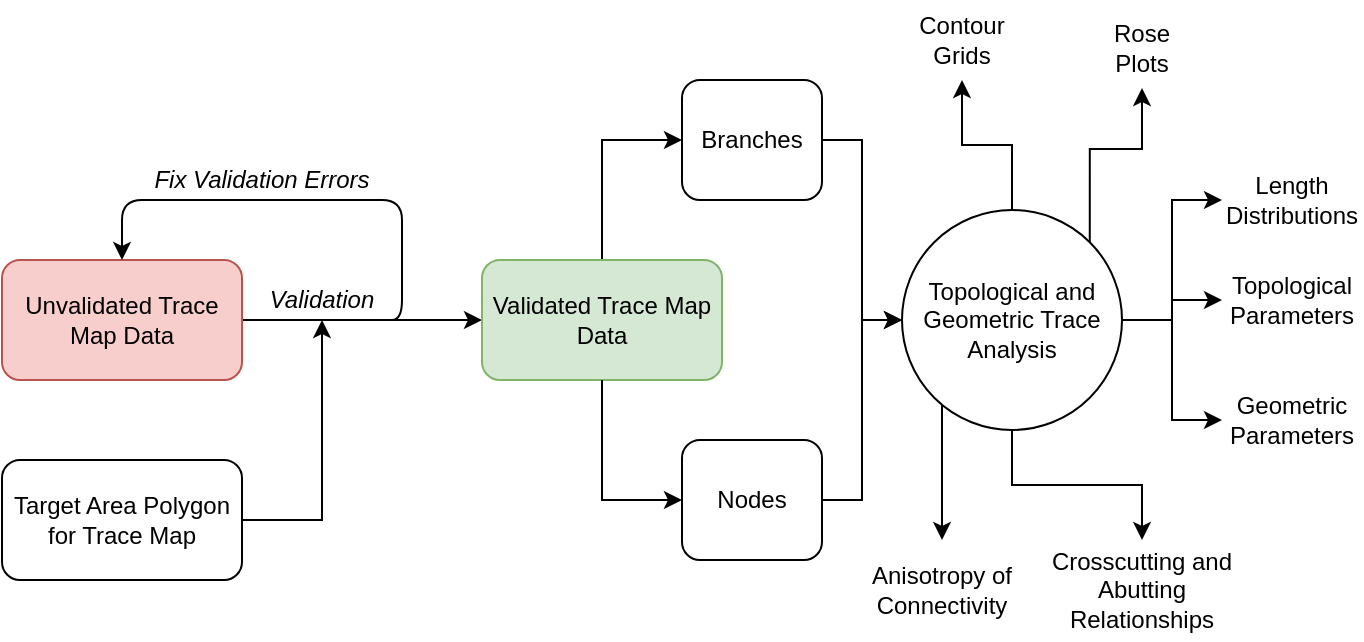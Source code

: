 <mxfile version="12.4.2" type="device" pages="1"><diagram id="nIUlXMM_WiyNYmYrhzPv" name="Page-1"><mxGraphModel dx="905" dy="672" grid="1" gridSize="10" guides="1" tooltips="1" connect="1" arrows="1" fold="1" page="1" pageScale="1" pageWidth="730" pageHeight="400" math="0" shadow="0"><root><mxCell id="0"/><mxCell id="1" parent="0"/><mxCell id="yRN4zD25fdFzJ-21RLvZ-4" style="edgeStyle=orthogonalEdgeStyle;rounded=0;orthogonalLoop=1;jettySize=auto;html=1;entryX=0;entryY=0.5;entryDx=0;entryDy=0;" edge="1" parent="1" source="yRN4zD25fdFzJ-21RLvZ-1" target="yRN4zD25fdFzJ-21RLvZ-2"><mxGeometry relative="1" as="geometry"/></mxCell><mxCell id="yRN4zD25fdFzJ-21RLvZ-1" value="Unvalidated Trace Map Data" style="rounded=1;whiteSpace=wrap;html=1;fillColor=#f8cecc;strokeColor=#b85450;" vertex="1" parent="1"><mxGeometry x="20" y="170" width="120" height="60" as="geometry"/></mxCell><mxCell id="yRN4zD25fdFzJ-21RLvZ-10" style="edgeStyle=orthogonalEdgeStyle;rounded=0;orthogonalLoop=1;jettySize=auto;html=1;" edge="1" parent="1" source="yRN4zD25fdFzJ-21RLvZ-2" target="yRN4zD25fdFzJ-21RLvZ-9"><mxGeometry relative="1" as="geometry"><Array as="points"><mxPoint x="320" y="110"/></Array></mxGeometry></mxCell><mxCell id="yRN4zD25fdFzJ-21RLvZ-2" value="Validated Trace Map Data" style="rounded=1;whiteSpace=wrap;html=1;fillColor=#d5e8d4;strokeColor=#82b366;" vertex="1" parent="1"><mxGeometry x="260" y="170" width="120" height="60" as="geometry"/></mxCell><mxCell id="yRN4zD25fdFzJ-21RLvZ-12" style="edgeStyle=orthogonalEdgeStyle;rounded=0;orthogonalLoop=1;jettySize=auto;html=1;" edge="1" parent="1" source="yRN4zD25fdFzJ-21RLvZ-3" target="yRN4zD25fdFzJ-21RLvZ-5"><mxGeometry relative="1" as="geometry"/></mxCell><mxCell id="yRN4zD25fdFzJ-21RLvZ-3" value="Target Area Polygon for Trace Map" style="rounded=1;whiteSpace=wrap;html=1;" vertex="1" parent="1"><mxGeometry x="20" y="270" width="120" height="60" as="geometry"/></mxCell><mxCell id="yRN4zD25fdFzJ-21RLvZ-5" value="Validation" style="text;html=1;strokeColor=none;fillColor=none;align=center;verticalAlign=middle;whiteSpace=wrap;rounded=0;fontStyle=2" vertex="1" parent="1"><mxGeometry x="160" y="180" width="40" height="20" as="geometry"/></mxCell><mxCell id="yRN4zD25fdFzJ-21RLvZ-7" value="" style="endArrow=classic;html=1;entryX=0.5;entryY=0;entryDx=0;entryDy=0;" edge="1" parent="1" target="yRN4zD25fdFzJ-21RLvZ-1"><mxGeometry width="50" height="50" relative="1" as="geometry"><mxPoint x="220" y="200" as="sourcePoint"/><mxPoint x="100" y="140" as="targetPoint"/><Array as="points"><mxPoint x="200" y="200"/><mxPoint x="220" y="200"/><mxPoint x="220" y="140"/><mxPoint x="80" y="140"/></Array></mxGeometry></mxCell><mxCell id="yRN4zD25fdFzJ-21RLvZ-23" style="edgeStyle=orthogonalEdgeStyle;rounded=0;orthogonalLoop=1;jettySize=auto;html=1;entryX=0;entryY=0.5;entryDx=0;entryDy=0;" edge="1" parent="1" source="yRN4zD25fdFzJ-21RLvZ-8" target="yRN4zD25fdFzJ-21RLvZ-13"><mxGeometry relative="1" as="geometry"/></mxCell><mxCell id="yRN4zD25fdFzJ-21RLvZ-8" value="Nodes" style="rounded=1;whiteSpace=wrap;html=1;" vertex="1" parent="1"><mxGeometry x="360" y="260" width="70" height="60" as="geometry"/></mxCell><mxCell id="yRN4zD25fdFzJ-21RLvZ-22" style="edgeStyle=orthogonalEdgeStyle;rounded=0;orthogonalLoop=1;jettySize=auto;html=1;entryX=0;entryY=0.5;entryDx=0;entryDy=0;" edge="1" parent="1" source="yRN4zD25fdFzJ-21RLvZ-9" target="yRN4zD25fdFzJ-21RLvZ-13"><mxGeometry relative="1" as="geometry"/></mxCell><mxCell id="yRN4zD25fdFzJ-21RLvZ-9" value="Branches" style="rounded=1;whiteSpace=wrap;html=1;" vertex="1" parent="1"><mxGeometry x="360" y="80" width="70" height="60" as="geometry"/></mxCell><mxCell id="yRN4zD25fdFzJ-21RLvZ-11" style="edgeStyle=orthogonalEdgeStyle;rounded=0;orthogonalLoop=1;jettySize=auto;html=1;" edge="1" parent="1" source="yRN4zD25fdFzJ-21RLvZ-2" target="yRN4zD25fdFzJ-21RLvZ-8"><mxGeometry relative="1" as="geometry"><mxPoint x="390" y="209.667" as="sourcePoint"/><mxPoint x="455" y="170" as="targetPoint"/><Array as="points"><mxPoint x="320" y="290"/></Array></mxGeometry></mxCell><mxCell id="yRN4zD25fdFzJ-21RLvZ-25" style="edgeStyle=orthogonalEdgeStyle;rounded=0;orthogonalLoop=1;jettySize=auto;html=1;" edge="1" parent="1" source="yRN4zD25fdFzJ-21RLvZ-13" target="yRN4zD25fdFzJ-21RLvZ-14"><mxGeometry relative="1" as="geometry"/></mxCell><mxCell id="yRN4zD25fdFzJ-21RLvZ-26" style="edgeStyle=orthogonalEdgeStyle;rounded=0;orthogonalLoop=1;jettySize=auto;html=1;exitX=1;exitY=0;exitDx=0;exitDy=0;" edge="1" parent="1" source="yRN4zD25fdFzJ-21RLvZ-13" target="yRN4zD25fdFzJ-21RLvZ-15"><mxGeometry relative="1" as="geometry"/></mxCell><mxCell id="yRN4zD25fdFzJ-21RLvZ-27" style="edgeStyle=orthogonalEdgeStyle;rounded=0;orthogonalLoop=1;jettySize=auto;html=1;" edge="1" parent="1" source="yRN4zD25fdFzJ-21RLvZ-13" target="yRN4zD25fdFzJ-21RLvZ-16"><mxGeometry relative="1" as="geometry"/></mxCell><mxCell id="yRN4zD25fdFzJ-21RLvZ-28" style="edgeStyle=orthogonalEdgeStyle;rounded=0;orthogonalLoop=1;jettySize=auto;html=1;" edge="1" parent="1" source="yRN4zD25fdFzJ-21RLvZ-13" target="yRN4zD25fdFzJ-21RLvZ-17"><mxGeometry relative="1" as="geometry"/></mxCell><mxCell id="yRN4zD25fdFzJ-21RLvZ-29" style="edgeStyle=orthogonalEdgeStyle;rounded=0;orthogonalLoop=1;jettySize=auto;html=1;" edge="1" parent="1" source="yRN4zD25fdFzJ-21RLvZ-13" target="yRN4zD25fdFzJ-21RLvZ-19"><mxGeometry relative="1" as="geometry"/></mxCell><mxCell id="yRN4zD25fdFzJ-21RLvZ-30" style="edgeStyle=orthogonalEdgeStyle;rounded=0;orthogonalLoop=1;jettySize=auto;html=1;" edge="1" parent="1" source="yRN4zD25fdFzJ-21RLvZ-13" target="yRN4zD25fdFzJ-21RLvZ-21"><mxGeometry relative="1" as="geometry"/></mxCell><mxCell id="yRN4zD25fdFzJ-21RLvZ-31" style="edgeStyle=orthogonalEdgeStyle;rounded=0;orthogonalLoop=1;jettySize=auto;html=1;exitX=0;exitY=1;exitDx=0;exitDy=0;" edge="1" parent="1" source="yRN4zD25fdFzJ-21RLvZ-13" target="yRN4zD25fdFzJ-21RLvZ-24"><mxGeometry relative="1" as="geometry"><Array as="points"><mxPoint x="490" y="239"/></Array></mxGeometry></mxCell><mxCell id="yRN4zD25fdFzJ-21RLvZ-13" value="Topological and Geometric Trace Analysis" style="ellipse;whiteSpace=wrap;html=1;aspect=fixed;" vertex="1" parent="1"><mxGeometry x="470" y="145" width="110" height="110" as="geometry"/></mxCell><mxCell id="yRN4zD25fdFzJ-21RLvZ-14" value="Contour Grids" style="text;html=1;strokeColor=none;fillColor=none;align=center;verticalAlign=middle;whiteSpace=wrap;rounded=0;" vertex="1" parent="1"><mxGeometry x="470" y="40" width="60" height="40" as="geometry"/></mxCell><mxCell id="yRN4zD25fdFzJ-21RLvZ-15" value="Rose Plots" style="text;html=1;strokeColor=none;fillColor=none;align=center;verticalAlign=middle;whiteSpace=wrap;rounded=0;" vertex="1" parent="1"><mxGeometry x="560" y="44" width="60" height="40" as="geometry"/></mxCell><mxCell id="yRN4zD25fdFzJ-21RLvZ-16" value="Length Distributions" style="text;html=1;strokeColor=none;fillColor=none;align=center;verticalAlign=middle;whiteSpace=wrap;rounded=0;" vertex="1" parent="1"><mxGeometry x="630" y="120" width="70" height="40" as="geometry"/></mxCell><mxCell id="yRN4zD25fdFzJ-21RLvZ-17" value="Topological Parameters" style="text;html=1;strokeColor=none;fillColor=none;align=center;verticalAlign=middle;whiteSpace=wrap;rounded=0;" vertex="1" parent="1"><mxGeometry x="630" y="170" width="70" height="40" as="geometry"/></mxCell><mxCell id="yRN4zD25fdFzJ-21RLvZ-18" value="Fix Validation Errors" style="text;html=1;strokeColor=none;fillColor=none;align=center;verticalAlign=middle;whiteSpace=wrap;rounded=0;fontStyle=2" vertex="1" parent="1"><mxGeometry x="90" y="120" width="120" height="20" as="geometry"/></mxCell><mxCell id="yRN4zD25fdFzJ-21RLvZ-19" value="Geometric Parameters" style="text;html=1;strokeColor=none;fillColor=none;align=center;verticalAlign=middle;whiteSpace=wrap;rounded=0;" vertex="1" parent="1"><mxGeometry x="630" y="230" width="70" height="40" as="geometry"/></mxCell><mxCell id="yRN4zD25fdFzJ-21RLvZ-21" value="Crosscutting and Abutting Relationships" style="text;html=1;strokeColor=none;fillColor=none;align=center;verticalAlign=middle;whiteSpace=wrap;rounded=0;" vertex="1" parent="1"><mxGeometry x="540" y="310" width="100" height="50" as="geometry"/></mxCell><mxCell id="yRN4zD25fdFzJ-21RLvZ-24" value="Anisotropy of Connectivity" style="text;html=1;strokeColor=none;fillColor=none;align=center;verticalAlign=middle;whiteSpace=wrap;rounded=0;" vertex="1" parent="1"><mxGeometry x="440" y="310" width="100" height="50" as="geometry"/></mxCell></root></mxGraphModel></diagram></mxfile>